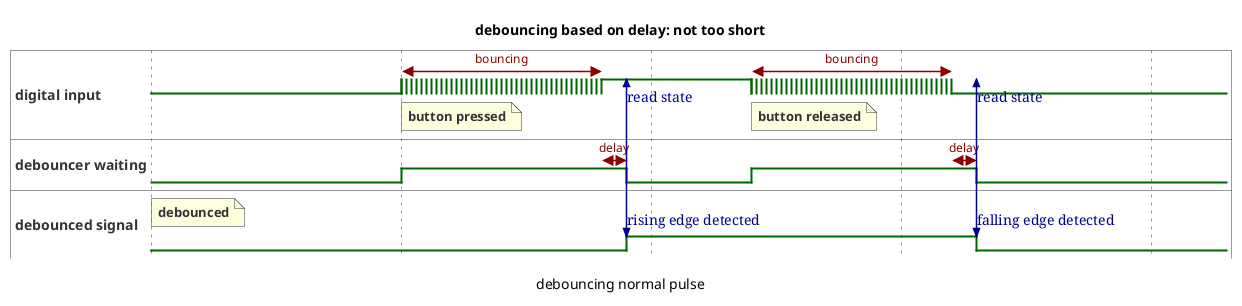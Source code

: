 @startuml
title debouncing based on delay: not too short
caption debouncing normal pulse
hide time-axis
scale 1 as 250 pixels
binary "digital input" as D
binary "debouncer waiting" as W
binary "debounced signal" as B

@0
D is low
note top of B : debounced
B is low
@+1
D is {low,high}
W is high
note bottom of D : button pressed
D@+0 <-> @+0.8 : bouncing
@+0.8
W@+0 <-> @+0.1 : delay
D is high
@+0.1
W is low
W -> D : read state
W -> B : rising edge detected
B is high
@+0.5
note bottom of D : button released
D is {low,high}
W is high
D@+0 <-> @+0.8 : bouncing
@+0.8
D is low
W@+0 <-> @+0.1 : delay
@+0.1
W is low
W -> D : read state
W -> B : falling edge detected
B is low

@enduml
